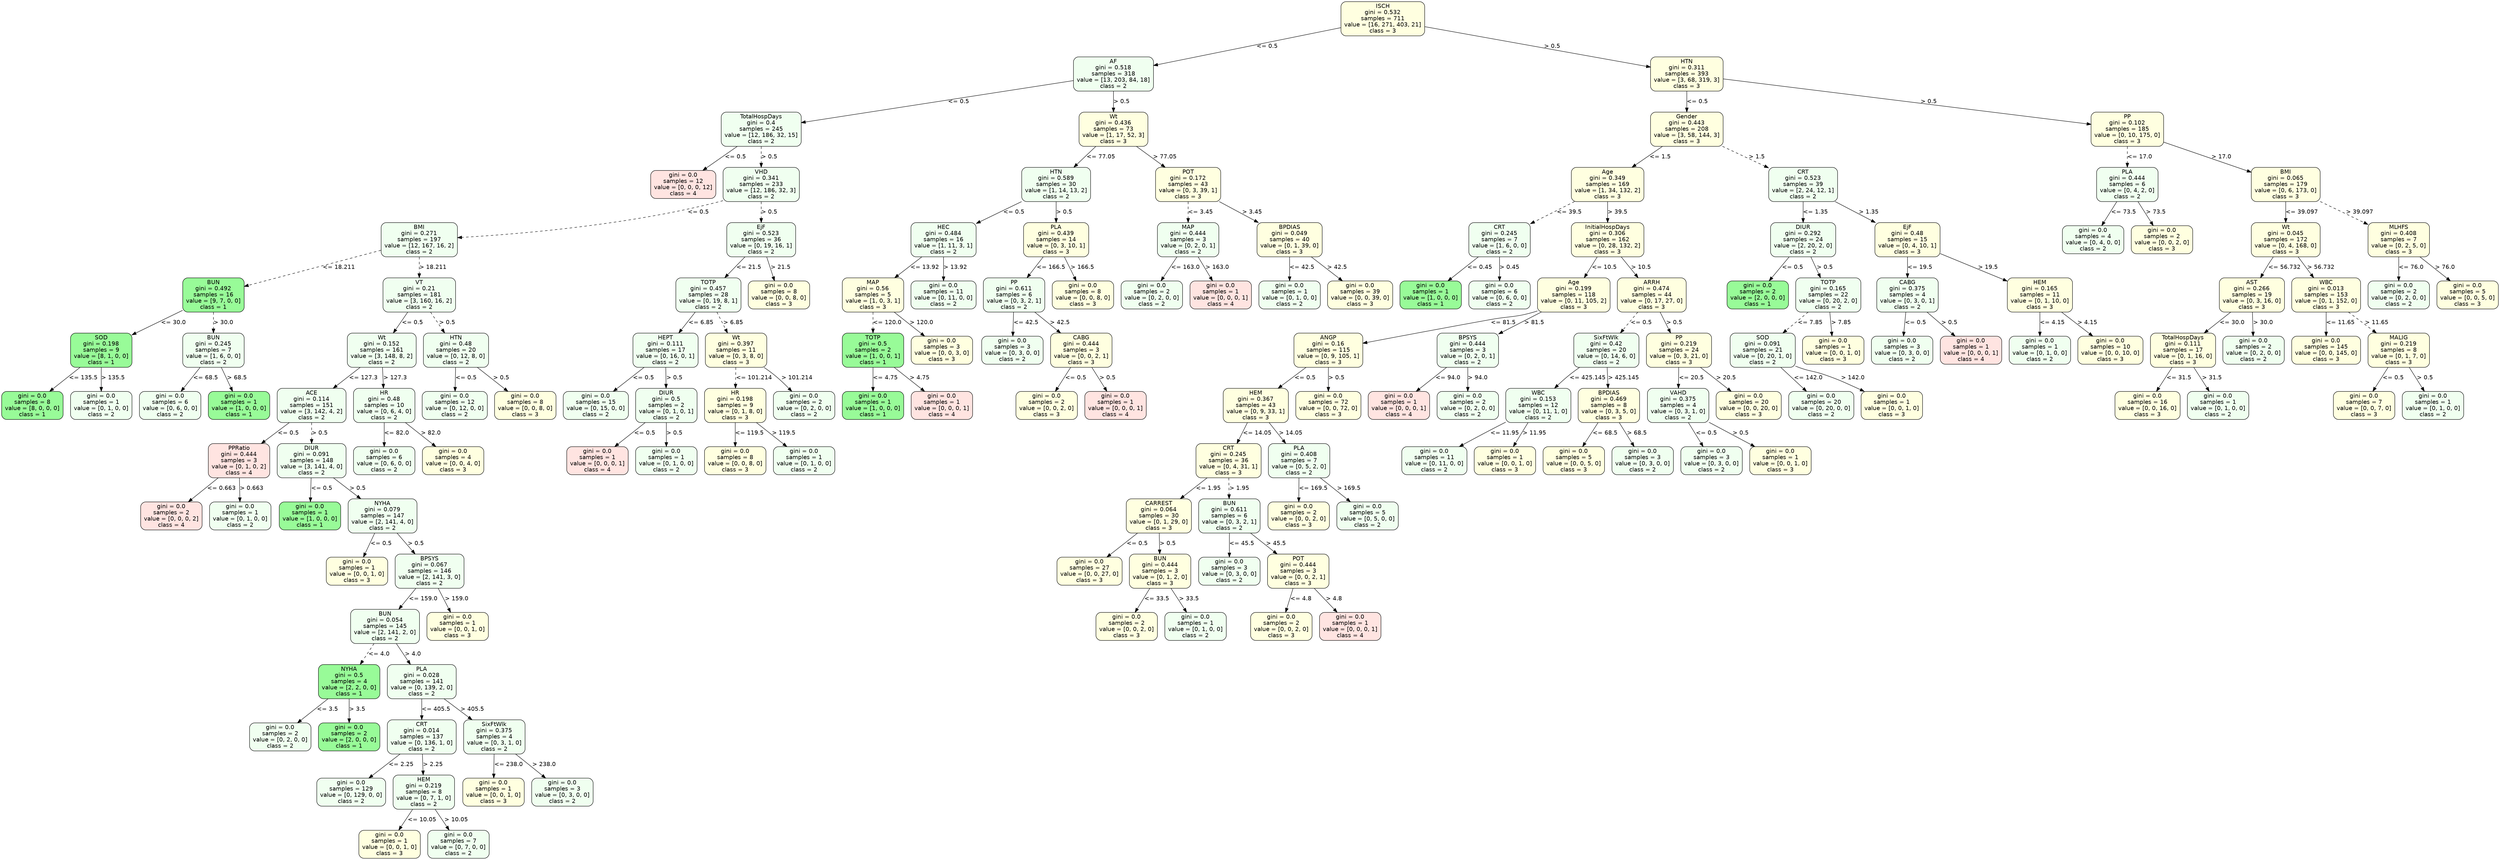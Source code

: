 strict digraph Tree {
	graph [bb="0,0,5241,2078"];
	node [color=black,
		fontname=helvetica,
		label="\N",
		shape=box,
		style="filled, rounded"
	];
	edge [fontname=helvetica];
	0	 [fillcolor=lightyellow,
		height=1.1528,
		label="ISCH\ngini = 0.532\nsamples = 711\nvalue = [16, 271, 403, 21]\nclass = 3",
		pos="2818.5,2036.5",
		width=2.3611];
	1	 [fillcolor=honeydew,
		height=1.1528,
		label="AF\ngini = 0.518\nsamples = 318\nvalue = [13, 203, 84, 18]\nclass = 2",
		pos="2356.5,1902.5",
		width=2.25];
	0 -> 1	 [label="<= 0.5",
		labelangle=45,
		labeldistance=2.5,
		lp="2621.5,1969.5",
		op="<=",
		param=0.5,
		pos="e,2437.5,1926 2733.5,2011.8 2652.3,1988.3 2530.2,1952.9 2447.2,1928.8",
		style=solid];
	80	 [fillcolor=lightyellow,
		height=1.1528,
		label="HTN\ngini = 0.311\nsamples = 393\nvalue = [3, 68, 319, 3]\nclass = 3",
		pos="3463.5,1902.5",
		width=2.0417];
	0 -> 80	 [label="> 0.5",
		labelangle=-45,
		labeldistance=2.5,
		lp="3176,1969.5",
		op=">",
		param=0.5,
		pos="e,3389.9,1917.8 2903.8,2018.8 3027.9,1993 3256.6,1945.5 3379.8,1919.9",
		style=solid];
	2	 [fillcolor=honeydew,
		height=1.1528,
		label="TotalHospDays\ngini = 0.4\nsamples = 245\nvalue = [12, 186, 32, 15]\nclass = 2",
		pos="1562.5,1768.5",
		width=2.25];
	1 -> 2	 [label="<= 0.5",
		lp="2003.5,1835.5",
		op="<=",
		param=0.5,
		pos="e,1643.6,1782.2 2275.3,1888.8 2126.2,1863.6 1809.9,1810.2 1653.7,1783.9",
		style=solid];
	57	 [fillcolor=lightyellow,
		height=1.1528,
		label="Wt\ngini = 0.436\nsamples = 73\nvalue = [1, 17, 52, 3]\nclass = 3",
		pos="2356.5,1768.5",
		width=1.9444];
	1 -> 57	 [label="> 0.5",
		lp="2372,1835.5",
		op=">",
		param=0.5,
		pos="e,2356.5,1810.1 2356.5,1860.8 2356.5,1848 2356.5,1833.7 2356.5,1820.2",
		style=solid];
	3	 [fillcolor=mistyrose,
		height=0.94444,
		label="gini = 0.0\nsamples = 12\nvalue = [0, 0, 0, 12]\nclass = 4",
		pos="1400.5,1634.5",
		width=1.8333];
	2 -> 3	 [label="<= 0.5",
		lp="1506.5,1701.5",
		op="<=",
		param=0.5,
		pos="e,1441.6,1668.5 1512.1,1726.8 1492.1,1710.3 1469.2,1691.3 1449.3,1674.9",
		style=solid];
	4	 [fillcolor=honeydew,
		height=1.1528,
		label="VHD\ngini = 0.341\nsamples = 233\nvalue = [12, 186, 32, 3]\nclass = 2",
		pos="1562.5,1634.5",
		width=2.1528];
	2 -> 4	 [label="> 0.5",
		lp="1578,1701.5",
		op=">",
		param=0.5,
		pos="e,1562.5,1676.1 1562.5,1726.8 1562.5,1714 1562.5,1699.7 1562.5,1686.2",
		style=dashed];
	5	 [fillcolor=honeydew,
		height=1.1528,
		label="BMI\ngini = 0.271\nsamples = 197\nvalue = [12, 167, 16, 2]\nclass = 2",
		pos="842.5,1500.5",
		width=2.1528];
	4 -> 5	 [label="<= 0.5",
		lp="1429.5,1567.5",
		op="<=",
		param=0.5,
		pos="e,920.12,1504.4 1484.7,1596 1481.6,1594.9 1478.5,1593.9 1475.5,1593 1286.4,1535.5 1054.2,1513.2 930.31,1505",
		style=dashed];
	44	 [fillcolor=honeydew,
		height=1.1528,
		label="EjF\ngini = 0.523\nsamples = 36\nvalue = [0, 19, 16, 1]\nclass = 2",
		pos="1562.5,1500.5",
		width=1.9444];
	4 -> 44	 [label="> 0.5",
		lp="1578,1567.5",
		op=">",
		param=0.5,
		pos="e,1562.5,1542.1 1562.5,1592.8 1562.5,1580 1562.5,1565.7 1562.5,1552.2",
		style=dashed];
	6	 [fillcolor=palegreen,
		height=1.1528,
		label="BUN\ngini = 0.492\nsamples = 16\nvalue = [9, 7, 0, 0]\nclass = 1",
		pos="437.5,1366.5",
		width=1.7361];
	5 -> 6	 [label="<= 18.211",
		lp="683.5,1433.5",
		op="<=",
		param=18.211,
		pos="e,500.24,1387.3 764.89,1474.8 691.4,1450.5 581.91,1414.3 510.11,1390.5",
		style=dashed];
	13	 [fillcolor=honeydew,
		height=1.1528,
		label="VT\ngini = 0.21\nsamples = 181\nvalue = [3, 160, 16, 2]\nclass = 2",
		pos="842.5,1366.5",
		width=2.0417];
	5 -> 13	 [label="> 18.211",
		lp="869.5,1433.5",
		op=">",
		param=18.211,
		pos="e,842.5,1408.1 842.5,1458.8 842.5,1446 842.5,1431.7 842.5,1418.2",
		style=dashed];
	7	 [fillcolor=palegreen,
		height=1.1528,
		label="SOD\ngini = 0.198\nsamples = 9\nvalue = [8, 1, 0, 0]\nclass = 1",
		pos="205.5,1232.5",
		width=1.7361];
	6 -> 7	 [label="<= 30.0",
		lp="352,1299.5",
		op="<=",
		param=30.0,
		pos="e,268.33,1268.8 374.72,1330.2 344.54,1312.8 308.23,1291.8 277,1273.8",
		style=solid];
	10	 [fillcolor=honeydew,
		height=1.1528,
		label="BUN\ngini = 0.245\nsamples = 7\nvalue = [1, 6, 0, 0]\nclass = 2",
		pos="437.5,1232.5",
		width=1.7361];
	6 -> 10	 [label="> 30.0",
		lp="457,1299.5",
		op=">",
		param=30.0,
		pos="e,437.5,1274.1 437.5,1324.8 437.5,1312 437.5,1297.7 437.5,1284.2",
		style=dashed];
	8	 [fillcolor=palegreen,
		height=0.94444,
		label="gini = 0.0\nsamples = 8\nvalue = [8, 0, 0, 0]\nclass = 1",
		pos="62.5,1098.5",
		width=1.7361];
	7 -> 8	 [label="<= 135.5",
		lp="166,1165.5",
		op="<=",
		param=135.5,
		pos="e,98.787,1132.5 161.04,1190.8 143.69,1174.6 123.85,1156 106.54,1139.8",
		style=solid];
	9	 [fillcolor=honeydew,
		height=0.94444,
		label="gini = 0.0\nsamples = 1\nvalue = [0, 1, 0, 0]\nclass = 2",
		pos="205.5,1098.5",
		width=1.7361];
	7 -> 9	 [label="> 135.5",
		lp="228.5,1165.5",
		op=">",
		param=135.5,
		pos="e,205.5,1132.5 205.5,1190.8 205.5,1175.6 205.5,1158.3 205.5,1142.9",
		style=solid];
	11	 [fillcolor=honeydew,
		height=0.94444,
		label="gini = 0.0\nsamples = 6\nvalue = [0, 6, 0, 0]\nclass = 2",
		pos="348.5,1098.5",
		width=1.7361];
	10 -> 11	 [label="<= 68.5",
		lp="420,1165.5",
		op="<=",
		param=68.5,
		pos="e,371.08,1132.5 409.83,1190.8 399.32,1175 387.35,1157 376.79,1141.1",
		style=solid];
	12	 [fillcolor=palegreen,
		height=0.94444,
		label="gini = 0.0\nsamples = 1\nvalue = [1, 0, 0, 0]\nclass = 1",
		pos="491.5,1098.5",
		width=1.7361];
	10 -> 12	 [label="> 68.5",
		lp="486,1165.5",
		op=">",
		param=68.5,
		pos="e,477.8,1132.5 454.29,1190.8 460.55,1175.3 467.66,1157.7 473.98,1142",
		style=solid];
	14	 [fillcolor=honeydew,
		height=1.1528,
		label="Wt\ngini = 0.152\nsamples = 161\nvalue = [3, 148, 8, 2]\nclass = 2",
		pos="788.5,1232.5",
		width=1.9444];
	13 -> 14	 [label="<= 0.5",
		lp="837.5,1299.5",
		op="<=",
		param=0.5,
		pos="e,805.28,1274.1 825.71,1324.8 820.43,1311.7 814.53,1297.1 809.02,1283.4",
		style=solid];
	41	 [fillcolor=honeydew,
		height=1.1528,
		label="HTN\ngini = 0.48\nsamples = 20\nvalue = [0, 12, 8, 0]\nclass = 2",
		pos="942.5,1232.5",
		width=1.8333];
	13 -> 41	 [label="> 0.5",
		lp="911,1299.5",
		op=">",
		param=0.5,
		pos="e,911.43,1274.1 873.59,1324.8 883.66,1311.3 894.92,1296.3 905.38,1282.2",
		style=dashed];
	15	 [fillcolor=honeydew,
		height=1.1528,
		label="ACE\ngini = 0.114\nsamples = 151\nvalue = [3, 142, 4, 2]\nclass = 2",
		pos="642.5,1098.5",
		width=1.9444];
	14 -> 15	 [label="<= 127.3",
		lp="748,1165.5",
		op="<=",
		param=127.3,
		pos="e,687.87,1140.1 743.11,1190.8 728,1177 711.04,1161.4 695.42,1147.1",
		style=solid];
	38	 [fillcolor=honeydew,
		height=1.1528,
		label="HR\ngini = 0.48\nsamples = 10\nvalue = [0, 6, 4, 0]\nclass = 2",
		pos="793.5,1098.5",
		width=1.7361];
	14 -> 38	 [label="> 127.3",
		lp="814.5,1165.5",
		op=">",
		param=127.3,
		pos="e,791.95,1140.1 790.05,1190.8 790.53,1178 791.07,1163.7 791.57,1150.2",
		style=solid];
	16	 [fillcolor=mistyrose,
		height=1.1528,
		label="PPRatio\ngini = 0.444\nsamples = 3\nvalue = [0, 1, 0, 2]\nclass = 4",
		pos="491.5,964.5",
		width=1.7361];
	15 -> 16	 [label="<= 0.5",
		lp="592.5,1031.5",
		op="<=",
		param=0.5,
		pos="e,538.42,1006.1 595.55,1056.8 579.93,1043 562.39,1027.4 546.23,1013.1",
		style=solid];
	19	 [fillcolor=honeydew,
		height=1.1528,
		label="DIUR\ngini = 0.091\nsamples = 148\nvalue = [3, 141, 4, 0]\nclass = 2",
		pos="642.5,964.5",
		width=1.9444];
	15 -> 19	 [label="> 0.5",
		lp="658,1031.5",
		op=">",
		param=0.5,
		pos="e,642.5,1006.1 642.5,1056.8 642.5,1044 642.5,1029.7 642.5,1016.2",
		style=dashed];
	17	 [fillcolor=mistyrose,
		height=0.94444,
		label="gini = 0.0\nsamples = 2\nvalue = [0, 0, 0, 2]\nclass = 4",
		pos="350.5,830.5",
		width=1.7361];
	16 -> 17	 [label="<= 0.663",
		lp="453,897.5",
		op="<=",
		param=0.663,
		pos="e,386.28,864.5 447.66,922.84 430.55,906.58 410.99,887.99 393.93,871.77",
		style=solid];
	18	 [fillcolor=honeydew,
		height=0.94444,
		label="gini = 0.0\nsamples = 1\nvalue = [0, 1, 0, 0]\nclass = 2",
		pos="493.5,830.5",
		width=1.7361];
	16 -> 18	 [label="> 0.663",
		lp="516.5,897.5",
		op=">",
		param=0.663,
		pos="e,492.99,864.5 492.12,922.84 492.35,907.6 492.61,890.33 492.84,874.87",
		style=solid];
	20	 [fillcolor=palegreen,
		height=0.94444,
		label="gini = 0.0\nsamples = 1\nvalue = [1, 0, 0, 0]\nclass = 1",
		pos="638.5,830.5",
		width=1.7361];
	19 -> 20	 [label="<= 0.5",
		lp="661.5,897.5",
		op="<=",
		param=0.5,
		pos="e,639.52,864.5 641.26,922.84 640.8,907.6 640.29,890.33 639.82,874.87",
		style=solid];
	21	 [fillcolor=honeydew,
		height=1.1528,
		label="NYHA\ngini = 0.079\nsamples = 147\nvalue = [2, 141, 4, 0]\nclass = 2",
		pos="789.5,830.5",
		width=1.9444];
	19 -> 21	 [label="> 0.5",
		lp="736,897.5",
		op=">",
		param=0.5,
		pos="e,743.82,872.14 688.21,922.84 703.42,908.97 720.49,893.41 736.22,879.07",
		style=solid];
	22	 [fillcolor=lightyellow,
		height=0.94444,
		label="gini = 0.0\nsamples = 1\nvalue = [0, 0, 1, 0]\nclass = 3",
		pos="736.5,696.5",
		width=1.7361];
	21 -> 22	 [label="<= 0.5",
		lp="785.5,763.5",
		op="<=",
		param=0.5,
		pos="e,749.95,730.5 773.02,788.84 766.88,773.31 759.9,755.66 753.7,739.98",
		style=solid];
	23	 [fillcolor=honeydew,
		height=1.1528,
		label="BPSYS\ngini = 0.067\nsamples = 146\nvalue = [2, 141, 3, 0]\nclass = 2",
		pos="887.5,696.5",
		width=1.9444];
	21 -> 23	 [label="> 0.5",
		lp="857,763.5",
		op=">",
		param=0.5,
		pos="e,857.05,738.14 819.97,788.84 829.83,775.35 840.87,760.26 851.12,746.24",
		style=solid];
	24	 [fillcolor=honeydew,
		height=1.1528,
		label="BUN\ngini = 0.054\nsamples = 145\nvalue = [2, 141, 2, 0]\nclass = 2",
		pos="794.5,562.5",
		width=1.9444];
	23 -> 24	 [label="<= 159.0",
		lp="872,629.5",
		op="<=",
		param=159.0,
		pos="e,823.4,604.14 858.58,654.84 849.31,641.48 838.94,626.54 829.3,612.64",
		style=solid];
	37	 [fillcolor=lightyellow,
		height=0.94444,
		label="gini = 0.0\nsamples = 1\nvalue = [0, 0, 1, 0]\nclass = 3",
		pos="945.5,562.5",
		width=1.7361];
	23 -> 37	 [label="> 159.0",
		lp="941.5,629.5",
		op=">",
		param=159.0,
		pos="e,930.78,596.5 905.53,654.84 912.25,639.31 919.89,621.66 926.68,605.98",
		style=solid];
	25	 [fillcolor=palegreen,
		height=1.1528,
		label="NYHA\ngini = 0.5\nsamples = 4\nvalue = [2, 2, 0, 0]\nclass = 1",
		pos="719.5,428.5",
		width=1.7361];
	24 -> 25	 [label="<= 4.0",
		lp="779.5,495.5",
		op="<=",
		param=4.0,
		pos="e,742.8,470.14 771.18,520.84 763.77,507.6 755.5,492.82 747.78,479.03",
		style=dashed];
	28	 [fillcolor=honeydew,
		height=1.1528,
		label="PLA\ngini = 0.028\nsamples = 141\nvalue = [0, 139, 2, 0]\nclass = 2",
		pos="870.5,428.5",
		width=1.9444];
	24 -> 28	 [label="> 4.0",
		lp="851,495.5",
		op=">",
		param=4.0,
		pos="e,846.88,470.14 818.13,520.84 825.64,507.6 834.02,492.82 841.84,479.03",
		style=solid];
	26	 [fillcolor=honeydew,
		height=0.94444,
		label="gini = 0.0\nsamples = 2\nvalue = [0, 2, 0, 0]\nclass = 2",
		pos="576.5,294.5",
		width=1.7361];
	25 -> 26	 [label="<= 3.5",
		lp="672.5,361.5",
		op="<=",
		param=3.5,
		pos="e,612.79,328.5 675.04,386.84 657.69,370.58 637.85,351.99 620.54,335.77",
		style=solid];
	27	 [fillcolor=palegreen,
		height=0.94444,
		label="gini = 0.0\nsamples = 2\nvalue = [2, 0, 0, 0]\nclass = 1",
		pos="719.5,294.5",
		width=1.7361];
	25 -> 27	 [label="> 3.5",
		lp="735,361.5",
		op=">",
		param=3.5,
		pos="e,719.5,328.5 719.5,386.84 719.5,371.6 719.5,354.33 719.5,338.87",
		style=solid];
	29	 [fillcolor=honeydew,
		height=1.1528,
		label="CRT\ngini = 0.014\nsamples = 137\nvalue = [0, 136, 1, 0]\nclass = 2",
		pos="870.5,294.5",
		width=1.9444];
	28 -> 29	 [label="<= 405.5",
		lp="898,361.5",
		op="<=",
		param=405.5,
		pos="e,870.5,336.14 870.5,386.84 870.5,373.98 870.5,359.66 870.5,346.21",
		style=solid];
	34	 [fillcolor=honeydew,
		height=1.1528,
		label="SixFtWlk\ngini = 0.375\nsamples = 4\nvalue = [0, 3, 1, 0]\nclass = 2",
		pos="1021.5,294.5",
		width=1.7361];
	28 -> 34	 [label="> 405.5",
		lp="974.5,361.5",
		op=">",
		param=405.5,
		pos="e,974.58,336.14 917.45,386.84 933.07,372.97 950.61,357.41 966.77,343.07",
		style=solid];
	30	 [fillcolor=honeydew,
		height=0.94444,
		label="gini = 0.0\nsamples = 129\nvalue = [0, 129, 0, 0]\nclass = 2",
		pos="722.5,160.5",
		width=1.9444];
	29 -> 30	 [label="<= 2.25",
		lp="825,227.5",
		op="<=",
		param=2.25,
		pos="e,760.06,194.5 824.48,252.84 806.37,236.43 785.63,217.65 767.6,201.33",
		style=solid];
	31	 [fillcolor=honeydew,
		height=1.1528,
		label="HEM\ngini = 0.219\nsamples = 8\nvalue = [0, 7, 1, 0]\nclass = 2",
		pos="873.5,160.5",
		width=1.7361];
	29 -> 31	 [label="> 2.25",
		lp="892,227.5",
		op=">",
		param=2.25,
		pos="e,872.57,202.14 871.43,252.84 871.72,239.98 872.04,225.66 872.34,212.21",
		style=solid];
	32	 [fillcolor=lightyellow,
		height=0.94444,
		label="gini = 0.0\nsamples = 1\nvalue = [0, 0, 1, 0]\nclass = 3",
		pos="802.5,34",
		width=1.7361];
	31 -> 32	 [label="<= 10.05",
		lp="866,93.5",
		op="<=",
		param=10.05,
		pos="e,821.66,68.142 850.06,118.73 842.57,105.4 834.28,90.62 826.74,77.19",
		style=solid];
	33	 [fillcolor=honeydew,
		height=0.94444,
		label="gini = 0.0\nsamples = 7\nvalue = [0, 7, 0, 0]\nclass = 2",
		pos="945.5,34",
		width=1.7361];
	31 -> 33	 [label="> 10.05",
		lp="937.5,93.5",
		op=">",
		param=10.05,
		pos="e,926.07,68.142 897.28,118.73 904.86,105.4 913.27,90.62 920.92,77.19",
		style=solid];
	35	 [fillcolor=lightyellow,
		height=0.94444,
		label="gini = 0.0\nsamples = 1\nvalue = [0, 0, 1, 0]\nclass = 3",
		pos="1020.5,160.5",
		width=1.7361];
	34 -> 35	 [label="<= 238.0",
		lp="1049,227.5",
		op="<=",
		param=238.0,
		pos="e,1020.8,194.5 1021.2,252.84 1021.1,237.6 1020.9,220.33 1020.8,204.87",
		style=solid];
	36	 [fillcolor=honeydew,
		height=0.94444,
		label="gini = 0.0\nsamples = 3\nvalue = [0, 3, 0, 0]\nclass = 2",
		pos="1163.5,160.5",
		width=1.7361];
	34 -> 36	 [label="> 238.0",
		lp="1120.5,227.5",
		op=">",
		param=238.0,
		pos="e,1127.5,194.5 1065.7,252.84 1082.9,236.58 1102.6,217.99 1119.8,201.77",
		style=solid];
	39	 [fillcolor=honeydew,
		height=0.94444,
		label="gini = 0.0\nsamples = 6\nvalue = [0, 6, 0, 0]\nclass = 2",
		pos="793.5,964.5",
		width=1.7361];
	38 -> 39	 [label="<= 82.0",
		lp="817,1031.5",
		op="<=",
		param=82.0,
		pos="e,793.5,998.5 793.5,1056.8 793.5,1041.6 793.5,1024.3 793.5,1008.9",
		style=solid];
	40	 [fillcolor=lightyellow,
		height=0.94444,
		label="gini = 0.0\nsamples = 4\nvalue = [0, 0, 4, 0]\nclass = 3",
		pos="936.5,964.5",
		width=1.7361];
	38 -> 40	 [label="> 82.0",
		lp="889,1031.5",
		op=">",
		param=82.0,
		pos="e,900.21,998.5 837.96,1056.8 855.31,1040.6 875.15,1022 892.46,1005.8",
		style=solid];
	42	 [fillcolor=honeydew,
		height=0.94444,
		label="gini = 0.0\nsamples = 12\nvalue = [0, 12, 0, 0]\nclass = 2",
		pos="940.5,1098.5",
		width=1.8333];
	41 -> 42	 [label="<= 0.5",
		lp="962.5,1165.5",
		op="<=",
		param=0.5,
		pos="e,941.01,1132.5 941.88,1190.8 941.65,1175.6 941.39,1158.3 941.16,1142.9",
		style=solid];
	43	 [fillcolor=lightyellow,
		height=0.94444,
		label="gini = 0.0\nsamples = 8\nvalue = [0, 0, 8, 0]\nclass = 3",
		pos="1087.5,1098.5",
		width=1.7361];
	41 -> 43	 [label="> 0.5",
		lp="1035,1165.5",
		op=">",
		param=0.5,
		pos="e,1050.7,1132.5 987.58,1190.8 1005.3,1174.4 1025.7,1155.7 1043.3,1139.3",
		style=solid];
	45	 [fillcolor=honeydew,
		height=1.1528,
		label="TOTP\ngini = 0.457\nsamples = 28\nvalue = [0, 19, 8, 1]\nclass = 2",
		pos="1488.5,1366.5",
		width=1.8333];
	44 -> 45	 [label="<= 21.5",
		lp="1552,1433.5",
		op="<=",
		param=21.5,
		pos="e,1511.5,1408.1 1539.5,1458.8 1532.2,1445.6 1524,1430.8 1516.4,1417",
		style=solid];
	56	 [fillcolor=lightyellow,
		height=0.94444,
		label="gini = 0.0\nsamples = 8\nvalue = [0, 0, 8, 0]\nclass = 3",
		pos="1635.5,1366.5",
		width=1.7361];
	44 -> 56	 [label="> 21.5",
		lp="1621,1433.5",
		op=">",
		param=21.5,
		pos="e,1617,1400.5 1585.2,1458.8 1593.7,1443.2 1603.5,1425.3 1612.1,1409.5",
		style=solid];
	46	 [fillcolor=honeydew,
		height=1.1528,
		label="HEPT\ngini = 0.111\nsamples = 17\nvalue = [0, 16, 0, 1]\nclass = 2",
		pos="1378.5,1232.5",
		width=1.8333];
	45 -> 46	 [label="<= 6.85",
		lp="1461,1299.5",
		op="<=",
		param=6.85,
		pos="e,1412.7,1274.1 1454.3,1324.8 1443.2,1311.3 1430.8,1296.3 1419.3,1282.2",
		style=solid];
	51	 [fillcolor=lightyellow,
		height=1.1528,
		label="Wt\ngini = 0.397\nsamples = 11\nvalue = [0, 3, 8, 0]\nclass = 3",
		pos="1525.5,1232.5",
		width=1.7361];
	45 -> 51	 [label="> 6.85",
		lp="1528,1299.5",
		op=">",
		param=6.85,
		pos="e,1514,1274.1 1500,1324.8 1503.6,1311.9 1507.6,1297.4 1511.3,1283.8",
		style=dashed];
	47	 [fillcolor=honeydew,
		height=0.94444,
		label="gini = 0.0\nsamples = 15\nvalue = [0, 15, 0, 0]\nclass = 2",
		pos="1234.5,1098.5",
		width=1.8333];
	46 -> 47	 [label="<= 0.5",
		lp="1331.5,1165.5",
		op="<=",
		param=0.5,
		pos="e,1271,1132.5 1333.7,1190.8 1316.1,1174.4 1295.9,1155.7 1278.4,1139.3",
		style=solid];
	48	 [fillcolor=honeydew,
		height=1.1528,
		label="DIUR\ngini = 0.5\nsamples = 2\nvalue = [0, 1, 0, 1]\nclass = 2",
		pos="1381.5,1098.5",
		width=1.7361];
	46 -> 48	 [label="> 0.5",
		lp="1396,1165.5",
		op=">",
		param=0.5,
		pos="e,1380.6,1140.1 1379.4,1190.8 1379.7,1178 1380,1163.7 1380.3,1150.2",
		style=solid];
	49	 [fillcolor=mistyrose,
		height=0.94444,
		label="gini = 0.0\nsamples = 1\nvalue = [0, 0, 0, 1]\nclass = 4",
		pos="1238.5,964.5",
		width=1.7361];
	48 -> 49	 [label="<= 0.5",
		lp="1334.5,1031.5",
		op="<=",
		param=0.5,
		pos="e,1274.8,998.5 1337,1056.8 1319.7,1040.6 1299.9,1022 1282.5,1005.8",
		style=solid];
	50	 [fillcolor=honeydew,
		height=0.94444,
		label="gini = 0.0\nsamples = 1\nvalue = [0, 1, 0, 0]\nclass = 2",
		pos="1381.5,964.5",
		width=1.7361];
	48 -> 50	 [label="> 0.5",
		lp="1397,1031.5",
		op=">",
		param=0.5,
		pos="e,1381.5,998.5 1381.5,1056.8 1381.5,1041.6 1381.5,1024.3 1381.5,1008.9",
		style=solid];
	52	 [fillcolor=lightyellow,
		height=1.1528,
		label="HR\ngini = 0.198\nsamples = 9\nvalue = [0, 1, 8, 0]\nclass = 3",
		pos="1524.5,1098.5",
		width=1.7361];
	51 -> 52	 [label="<= 101.214",
		lp="1560.5,1165.5",
		op="<=",
		param=101.214,
		pos="e,1524.8,1140.1 1525.2,1190.8 1525.1,1178 1525,1163.7 1524.9,1150.2",
		style=dashed];
	55	 [fillcolor=honeydew,
		height=0.94444,
		label="gini = 0.0\nsamples = 2\nvalue = [0, 2, 0, 0]\nclass = 2",
		pos="1667.5,1098.5",
		width=1.7361];
	51 -> 55	 [label="> 101.214",
		lp="1644,1165.5",
		op=">",
		param=101.214,
		pos="e,1638.4,1132.5 1579.3,1190.9 1586.2,1185 1593.1,1179 1599.5,1173 1610.4,1162.8 1621.6,1151.1 1631.6,1140.1",
		style=solid];
	53	 [fillcolor=lightyellow,
		height=0.94444,
		label="gini = 0.0\nsamples = 8\nvalue = [0, 0, 8, 0]\nclass = 3",
		pos="1524.5,964.5",
		width=1.7361];
	52 -> 53	 [label="<= 119.5",
		lp="1552,1031.5",
		op="<=",
		param=119.5,
		pos="e,1524.5,998.5 1524.5,1056.8 1524.5,1041.6 1524.5,1024.3 1524.5,1008.9",
		style=solid];
	54	 [fillcolor=honeydew,
		height=0.94444,
		label="gini = 0.0\nsamples = 1\nvalue = [0, 1, 0, 0]\nclass = 2",
		pos="1667.5,964.5",
		width=1.7361];
	52 -> 54	 [label="> 119.5",
		lp="1623.5,1031.5",
		op=">",
		param=119.5,
		pos="e,1631.2,998.5 1569,1056.8 1586.3,1040.6 1606.1,1022 1623.5,1005.8",
		style=solid];
	58	 [fillcolor=honeydew,
		height=1.1528,
		label="HTN\ngini = 0.589\nsamples = 30\nvalue = [1, 14, 13, 2]\nclass = 2",
		pos="2208.5,1634.5",
		width=1.9444];
	57 -> 58	 [label="<= 77.05",
		lp="2315,1701.5",
		op="<=",
		param=77.05,
		pos="e,2254.5,1676.1 2310.5,1726.8 2295.2,1713 2278,1697.4 2262.1,1683.1",
		style=solid];
	73	 [fillcolor=lightyellow,
		height=1.1528,
		label="POT\ngini = 0.172\nsamples = 43\nvalue = [0, 3, 39, 1]\nclass = 3",
		pos="2465.5,1634.5",
		width=1.8333];
	57 -> 73	 [label="> 77.05",
		lp="2437.5,1701.5",
		op=">",
		param=77.05,
		pos="e,2431.6,1676.1 2390.4,1726.8 2401.4,1713.3 2413.6,1698.3 2425,1684.2",
		style=solid];
	59	 [fillcolor=honeydew,
		height=1.1528,
		label="HEC\ngini = 0.484\nsamples = 16\nvalue = [1, 11, 3, 1]\nclass = 2",
		pos="1957.5,1500.5",
		width=1.8333];
	58 -> 59	 [label="<= 0.5",
		lp="2111.5,1567.5",
		op="<=",
		param=0.5,
		pos="e,2023.8,1535.9 2138.2,1597 2105.4,1579.4 2066.2,1558.5 2032.7,1540.6",
		style=solid];
	66	 [fillcolor=lightyellow,
		height=1.1528,
		label="PLA\ngini = 0.439\nsamples = 14\nvalue = [0, 3, 10, 1]\nclass = 3",
		pos="2208.5,1500.5",
		width=1.8333];
	58 -> 66	 [label="> 0.5",
		lp="2224,1567.5",
		op=">",
		param=0.5,
		pos="e,2208.5,1542.1 2208.5,1592.8 2208.5,1580 2208.5,1565.7 2208.5,1552.2",
		style=solid];
	60	 [fillcolor=lightyellow,
		height=1.1528,
		label="MAP\ngini = 0.56\nsamples = 5\nvalue = [1, 0, 3, 1]\nclass = 3",
		pos="1810.5,1366.5",
		width=1.7361];
	59 -> 60	 [label="<= 13.92",
		lp="1916,1433.5",
		op="<=",
		param=13.92,
		pos="e,1856.2,1408.1 1911.8,1458.8 1896.6,1445 1879.5,1429.4 1863.8,1415.1",
		style=solid];
	65	 [fillcolor=honeydew,
		height=0.94444,
		label="gini = 0.0\nsamples = 11\nvalue = [0, 11, 0, 0]\nclass = 2",
		pos="1957.5,1366.5",
		width=1.8333];
	59 -> 65	 [label="> 13.92",
		lp="1980.5,1433.5",
		op=">",
		param=13.92,
		pos="e,1957.5,1400.5 1957.5,1458.8 1957.5,1443.6 1957.5,1426.3 1957.5,1410.9",
		style=solid];
	61	 [fillcolor=palegreen,
		height=1.1528,
		label="TOTP\ngini = 0.5\nsamples = 2\nvalue = [1, 0, 0, 1]\nclass = 1",
		pos="1810.5,1232.5",
		width=1.7361];
	60 -> 61	 [label="<= 120.0",
		lp="1838,1299.5",
		op="<=",
		param=120.0,
		pos="e,1810.5,1274.1 1810.5,1324.8 1810.5,1312 1810.5,1297.7 1810.5,1284.2",
		style=dashed];
	64	 [fillcolor=lightyellow,
		height=0.94444,
		label="gini = 0.0\nsamples = 3\nvalue = [0, 0, 3, 0]\nclass = 3",
		pos="1953.5,1232.5",
		width=1.7361];
	60 -> 64	 [label="> 120.0",
		lp="1909.5,1299.5",
		op=">",
		param=120.0,
		pos="e,1917.2,1266.5 1855,1324.8 1872.3,1308.6 1892.1,1290 1909.5,1273.8",
		style=solid];
	62	 [fillcolor=palegreen,
		height=0.94444,
		label="gini = 0.0\nsamples = 1\nvalue = [1, 0, 0, 0]\nclass = 1",
		pos="1810.5,1098.5",
		width=1.7361];
	61 -> 62	 [label="<= 4.75",
		lp="1834,1165.5",
		op="<=",
		param=4.75,
		pos="e,1810.5,1132.5 1810.5,1190.8 1810.5,1175.6 1810.5,1158.3 1810.5,1142.9",
		style=solid];
	63	 [fillcolor=mistyrose,
		height=0.94444,
		label="gini = 0.0\nsamples = 1\nvalue = [0, 0, 0, 1]\nclass = 4",
		pos="1953.5,1098.5",
		width=1.7361];
	61 -> 63	 [label="> 4.75",
		lp="1906,1165.5",
		op=">",
		param=4.75,
		pos="e,1917.2,1132.5 1855,1190.8 1872.3,1174.6 1892.1,1156 1909.5,1139.8",
		style=solid];
	67	 [fillcolor=honeydew,
		height=1.1528,
		label="PP\ngini = 0.611\nsamples = 6\nvalue = [0, 3, 2, 1]\nclass = 2",
		pos="2104.5,1366.5",
		width=1.7361];
	66 -> 67	 [label="<= 166.5",
		lp="2188,1433.5",
		op="<=",
		param=166.5,
		pos="e,2136.8,1408.1 2176.2,1458.8 2165.7,1445.3 2154,1430.3 2143.1,1416.2",
		style=solid];
	72	 [fillcolor=lightyellow,
		height=0.94444,
		label="gini = 0.0\nsamples = 8\nvalue = [0, 0, 8, 0]\nclass = 3",
		pos="2247.5,1366.5",
		width=1.7361];
	66 -> 72	 [label="> 166.5",
		lp="2252.5,1433.5",
		op=">",
		param=166.5,
		pos="e,2237.6,1400.5 2220.6,1458.8 2225.1,1443.5 2230.2,1426 2234.7,1410.4",
		style=solid];
	68	 [fillcolor=honeydew,
		height=0.94444,
		label="gini = 0.0\nsamples = 3\nvalue = [0, 3, 0, 0]\nclass = 2",
		pos="2100.5,1232.5",
		width=1.7361];
	67 -> 68	 [label="<= 42.5",
		lp="2127,1299.5",
		op="<=",
		param=42.5,
		pos="e,2101.5,1266.5 2103.3,1324.8 2102.8,1309.6 2102.3,1292.3 2101.8,1276.9",
		style=solid];
	69	 [fillcolor=lightyellow,
		height=1.1528,
		label="CABG\ngini = 0.444\nsamples = 3\nvalue = [0, 0, 2, 1]\nclass = 3",
		pos="2243.5,1232.5",
		width=1.7361];
	67 -> 69	 [label="> 42.5",
		lp="2198,1299.5",
		op=">",
		param=42.5,
		pos="e,2200.3,1274.1 2147.7,1324.8 2162,1311.1 2178,1295.7 2192.7,1281.5",
		style=solid];
	70	 [fillcolor=lightyellow,
		height=0.94444,
		label="gini = 0.0\nsamples = 2\nvalue = [0, 0, 2, 0]\nclass = 3",
		pos="2172.5,1098.5",
		width=1.7361];
	69 -> 70	 [label="<= 0.5",
		lp="2230.5,1165.5",
		op="<=",
		param=0.5,
		pos="e,2190.5,1132.5 2221.4,1190.8 2213.1,1175.2 2203.7,1157.3 2195.3,1141.5",
		style=solid];
	71	 [fillcolor=mistyrose,
		height=0.94444,
		label="gini = 0.0\nsamples = 1\nvalue = [0, 0, 0, 1]\nclass = 4",
		pos="2315.5,1098.5",
		width=1.7361];
	69 -> 71	 [label="> 0.5",
		lp="2298,1165.5",
		op=">",
		param=0.5,
		pos="e,2297.2,1132.5 2265.9,1190.8 2274.3,1175.2 2283.9,1157.3 2292.4,1141.5",
		style=solid];
	74	 [fillcolor=honeydew,
		height=1.1528,
		label="MAP\ngini = 0.444\nsamples = 3\nvalue = [0, 2, 0, 1]\nclass = 2",
		pos="2465.5,1500.5",
		width=1.7361];
	73 -> 74	 [label="<= 3.45",
		lp="2489,1567.5",
		op="<=",
		param=3.45,
		pos="e,2465.5,1542.1 2465.5,1592.8 2465.5,1580 2465.5,1565.7 2465.5,1552.2",
		style=dashed];
	77	 [fillcolor=lightyellow,
		height=1.1528,
		label="BPDIAS\ngini = 0.049\nsamples = 40\nvalue = [0, 1, 39, 0]\nclass = 3",
		pos="2676.5,1500.5",
		width=1.8333];
	73 -> 77	 [label="> 3.45",
		lp="2597,1567.5",
		op=">",
		param=3.45,
		pos="e,2610.9,1542.1 2531.1,1592.8 2553.7,1578.5 2579.2,1562.3 2602.5,1547.5",
		style=solid];
	75	 [fillcolor=honeydew,
		height=0.94444,
		label="gini = 0.0\nsamples = 2\nvalue = [0, 2, 0, 0]\nclass = 2",
		pos="2390.5,1366.5",
		width=1.7361];
	74 -> 75	 [label="<= 163.0",
		lp="2458,1433.5",
		op="<=",
		param=163.0,
		pos="e,2409.5,1400.5 2442.2,1458.8 2433.4,1443.2 2423.4,1425.3 2414.6,1409.5",
		style=solid];
	76	 [fillcolor=mistyrose,
		height=0.94444,
		label="gini = 0.0\nsamples = 1\nvalue = [0, 0, 0, 1]\nclass = 4",
		pos="2533.5,1366.5",
		width=1.7361];
	74 -> 76	 [label="> 163.0",
		lp="2525.5,1433.5",
		op=">",
		param=163.0,
		pos="e,2516.2,1400.5 2486.6,1458.8 2494.6,1443.2 2503.6,1425.3 2511.7,1409.5",
		style=solid];
	78	 [fillcolor=honeydew,
		height=0.94444,
		label="gini = 0.0\nsamples = 1\nvalue = [0, 1, 0, 0]\nclass = 2",
		pos="2676.5,1366.5",
		width=1.7361];
	77 -> 78	 [label="<= 42.5",
		lp="2700,1433.5",
		op="<=",
		param=42.5,
		pos="e,2676.5,1400.5 2676.5,1458.8 2676.5,1443.6 2676.5,1426.3 2676.5,1410.9",
		style=solid];
	79	 [fillcolor=lightyellow,
		height=0.94444,
		label="gini = 0.0\nsamples = 39\nvalue = [0, 0, 39, 0]\nclass = 3",
		pos="2823.5,1366.5",
		width=1.8333];
	77 -> 79	 [label="> 42.5",
		lp="2774,1433.5",
		op=">",
		param=42.5,
		pos="e,2786.2,1400.5 2722.2,1458.8 2740.2,1442.4 2760.8,1423.7 2778.7,1407.3",
		style=solid];
	81	 [fillcolor=lightyellow,
		height=1.1528,
		label="Gender\ngini = 0.443\nsamples = 208\nvalue = [3, 58, 144, 3]\nclass = 3",
		pos="3463.5,1768.5",
		width=2.0417];
	80 -> 81	 [label="<= 0.5",
		lp="3483.5,1835.5",
		op="<=",
		param=0.5,
		pos="e,3463.5,1810.1 3463.5,1860.8 3463.5,1848 3463.5,1833.7 3463.5,1820.2",
		style=solid];
	136	 [fillcolor=lightyellow,
		height=1.1528,
		label="PP\ngini = 0.102\nsamples = 185\nvalue = [0, 10, 175, 0]\nclass = 3",
		pos="4506.5,1768.5",
		width=2.0417];
	80 -> 136	 [label="> 0.5",
		lp="4032,1835.5",
		op=">",
		param=0.5,
		pos="e,4433,1777.9 3537.3,1893 3725.7,1868.8 4224.1,1804.8 4422.9,1779.2",
		style=solid];
	82	 [fillcolor=lightyellow,
		height=1.1528,
		label="Age\ngini = 0.349\nsamples = 169\nvalue = [1, 34, 132, 2]\nclass = 3",
		pos="3313.5,1634.5",
		width=2.0417];
	81 -> 82	 [label="<= 1.5",
		lp="3413.5,1701.5",
		op="<=",
		param=1.5,
		pos="e,3360.1,1676.1 3416.9,1726.8 3401.3,1713 3383.9,1697.4 3367.9,1683.1",
		style=solid];
	121	 [fillcolor=honeydew,
		height=1.1528,
		label="CRT\ngini = 0.523\nsamples = 39\nvalue = [2, 24, 12, 1]\nclass = 2",
		pos="3705.5,1634.5",
		width=1.9444];
	81 -> 121	 [label="> 1.5",
		lp="3608,1701.5",
		op=">",
		param=1.5,
		pos="e,3635.2,1673.4 3537.1,1727.7 3565.3,1712.1 3597.6,1694.2 3626.4,1678.3",
		style=dashed];
	83	 [fillcolor=honeydew,
		height=1.1528,
		label="CRT\ngini = 0.245\nsamples = 7\nvalue = [1, 6, 0, 0]\nclass = 2",
		pos="3113.5,1500.5",
		width=1.7361];
	82 -> 83	 [label="<= 39.5",
		lp="3243,1567.5",
		op="<=",
		param=39.5,
		pos="e,3175.6,1542.1 3251.3,1592.8 3230.1,1578.6 3206.1,1562.6 3184.2,1547.9",
		style=dashed];
	86	 [fillcolor=lightyellow,
		height=1.1528,
		label="InitialHospDays\ngini = 0.306\nsamples = 162\nvalue = [0, 28, 132, 2]\nclass = 3",
		pos="3313.5,1500.5",
		width=2.0417];
	82 -> 86	 [label="> 39.5",
		lp="3333,1567.5",
		op=">",
		param=39.5,
		pos="e,3313.5,1542.1 3313.5,1592.8 3313.5,1580 3313.5,1565.7 3313.5,1552.2",
		style=solid];
	84	 [fillcolor=palegreen,
		height=0.94444,
		label="gini = 0.0\nsamples = 1\nvalue = [1, 0, 0, 0]\nclass = 1",
		pos="2970.5,1366.5",
		width=1.7361];
	83 -> 84	 [label="<= 0.45",
		lp="3070,1433.5",
		op="<=",
		param=0.45,
		pos="e,3006.8,1400.5 3069,1458.8 3051.7,1442.6 3031.9,1424 3014.5,1407.8",
		style=solid];
	85	 [fillcolor=honeydew,
		height=0.94444,
		label="gini = 0.0\nsamples = 6\nvalue = [0, 6, 0, 0]\nclass = 2",
		pos="3113.5,1366.5",
		width=1.7361];
	83 -> 85	 [label="> 0.45",
		lp="3133,1433.5",
		op=">",
		param=0.45,
		pos="e,3113.5,1400.5 3113.5,1458.8 3113.5,1443.6 3113.5,1426.3 3113.5,1410.9",
		style=solid];
	87	 [fillcolor=lightyellow,
		height=1.1528,
		label="Age\ngini = 0.199\nsamples = 118\nvalue = [0, 11, 105, 2]\nclass = 3",
		pos="3267.5,1366.5",
		width=2.0417];
	86 -> 87	 [label="<= 10.5",
		lp="3316,1433.5",
		op="<=",
		param=10.5,
		pos="e,3281.8,1408.1 3299.2,1458.8 3294.7,1445.9 3289.8,1431.4 3285.1,1417.8",
		style=solid];
	108	 [fillcolor=lightyellow,
		height=1.1528,
		label="ARRH\ngini = 0.474\nsamples = 44\nvalue = [0, 17, 27, 0]\nclass = 3",
		pos="3429.5,1366.5",
		width=1.9444];
	86 -> 108	 [label="> 10.5",
		lp="3395,1433.5",
		op=">",
		param=10.5,
		pos="e,3393.5,1408.1 3349.6,1458.8 3361.4,1445.2 3374.6,1430 3386.8,1415.9",
		style=solid];
	88	 [fillcolor=lightyellow,
		height=1.1528,
		label="ANGP\ngini = 0.16\nsamples = 115\nvalue = [0, 9, 105, 1]\nclass = 3",
		pos="2750.5,1232.5",
		width=1.9444];
	87 -> 88	 [label="<= 81.5",
		lp="3120,1299.5",
		op="<=",
		param=81.5,
		pos="e,2820.7,1247.8 3193.7,1328.4 3190.6,1327.2 3187.5,1326.1 3184.5,1325 3146.8,1312 3135.6,1315.2 3096.5,1307 3005.4,1287.9 2900.9,\
1265.3 2830.8,1250",
		style=solid];
	105	 [fillcolor=honeydew,
		height=1.1528,
		label="BPSYS\ngini = 0.444\nsamples = 3\nvalue = [0, 2, 0, 1]\nclass = 2",
		pos="3040.5,1232.5",
		width=1.7361];
	87 -> 105	 [label="> 81.5",
		lp="3181,1299.5",
		op=">",
		param=81.5,
		pos="e,3103.3,1269.6 3196.9,1324.8 3169.9,1308.9 3139.1,1290.7 3112,1274.7",
		style=solid];
	89	 [fillcolor=lightyellow,
		height=1.1528,
		label="HEM\ngini = 0.367\nsamples = 43\nvalue = [0, 9, 33, 1]\nclass = 3",
		pos="2600.5,1098.5",
		width=1.8333];
	88 -> 89	 [label="<= 0.5",
		lp="2700.5,1165.5",
		op="<=",
		param=0.5,
		pos="e,2647.1,1140.1 2703.9,1190.8 2688.3,1177 2670.9,1161.4 2654.9,1147.1",
		style=solid];
	104	 [fillcolor=lightyellow,
		height=0.94444,
		label="gini = 0.0\nsamples = 72\nvalue = [0, 0, 72, 0]\nclass = 3",
		pos="2750.5,1098.5",
		width=1.8333];
	88 -> 104	 [label="> 0.5",
		lp="2766,1165.5",
		op=">",
		param=0.5,
		pos="e,2750.5,1132.5 2750.5,1190.8 2750.5,1175.6 2750.5,1158.3 2750.5,1142.9",
		style=solid];
	90	 [fillcolor=lightyellow,
		height=1.1528,
		label="CRT\ngini = 0.245\nsamples = 36\nvalue = [0, 4, 31, 1]\nclass = 3",
		pos="2543.5,964.5",
		width=1.8333];
	89 -> 90	 [label="<= 14.05",
		lp="2602,1031.5",
		op="<=",
		param=14.05,
		pos="e,2561.2,1006.1 2582.8,1056.8 2577.2,1043.7 2571,1029.1 2565.2,1015.4",
		style=solid];
	101	 [fillcolor=honeydew,
		height=1.1528,
		label="PLA\ngini = 0.408\nsamples = 7\nvalue = [0, 5, 2, 0]\nclass = 2",
		pos="2690.5,964.5",
		width=1.7361];
	89 -> 101	 [label="> 14.05",
		lp="2671.5,1031.5",
		op=">",
		param=14.05,
		pos="e,2662.5,1006.1 2628.5,1056.8 2637.5,1043.5 2647.5,1028.5 2656.8,1014.6",
		style=solid];
	91	 [fillcolor=lightyellow,
		height=1.1528,
		label="CARREST\ngini = 0.064\nsamples = 30\nvalue = [0, 1, 29, 0]\nclass = 3",
		pos="2398.5,830.5",
		width=1.8333];
	90 -> 91	 [label="<= 1.95",
		lp="2499,897.5",
		op="<=",
		param=1.95,
		pos="e,2443.6,872.14 2498.4,922.84 2483.4,908.97 2466.6,893.41 2451.1,879.07",
		style=solid];
	96	 [fillcolor=honeydew,
		height=1.1528,
		label="BUN\ngini = 0.611\nsamples = 6\nvalue = [0, 3, 2, 1]\nclass = 2",
		pos="2545.5,830.5",
		width=1.7361];
	90 -> 96	 [label="> 1.95",
		lp="2565,897.5",
		op=">",
		param=1.95,
		pos="e,2544.9,872.14 2544.1,922.84 2544.3,909.98 2544.5,895.66 2544.7,882.21",
		style=dashed];
	92	 [fillcolor=lightyellow,
		height=0.94444,
		label="gini = 0.0\nsamples = 27\nvalue = [0, 0, 27, 0]\nclass = 3",
		pos="2253.5,696.5",
		width=1.8333];
	91 -> 92	 [label="<= 0.5",
		lp="2350.5,763.5",
		op="<=",
		param=0.5,
		pos="e,2290.3,730.5 2353.4,788.84 2335.7,772.43 2315.3,753.65 2297.7,737.33",
		style=solid];
	93	 [fillcolor=lightyellow,
		height=1.1528,
		label="BUN\ngini = 0.444\nsamples = 3\nvalue = [0, 1, 2, 0]\nclass = 3",
		pos="2400.5,696.5",
		width=1.7361];
	91 -> 93	 [label="> 0.5",
		lp="2416,763.5",
		op=">",
		param=0.5,
		pos="e,2399.9,738.14 2399.1,788.84 2399.3,775.98 2399.5,761.66 2399.7,748.21",
		style=solid];
	94	 [fillcolor=lightyellow,
		height=0.94444,
		label="gini = 0.0\nsamples = 2\nvalue = [0, 0, 2, 0]\nclass = 3",
		pos="2329.5,562.5",
		width=1.7361];
	93 -> 94	 [label="<= 33.5",
		lp="2391,629.5",
		op="<=",
		param=33.5,
		pos="e,2347.5,596.5 2378.4,654.84 2370.1,639.17 2360.7,621.33 2352.3,605.53",
		style=solid];
	95	 [fillcolor=honeydew,
		height=0.94444,
		label="gini = 0.0\nsamples = 1\nvalue = [0, 1, 0, 0]\nclass = 2",
		pos="2472.5,562.5",
		width=1.7361];
	93 -> 95	 [label="> 33.5",
		lp="2459,629.5",
		op=">",
		param=33.5,
		pos="e,2454.2,596.5 2422.9,654.84 2431.3,639.17 2440.9,621.33 2449.4,605.53",
		style=solid];
	97	 [fillcolor=honeydew,
		height=0.94444,
		label="gini = 0.0\nsamples = 3\nvalue = [0, 3, 0, 0]\nclass = 2",
		pos="2544.5,696.5",
		width=1.7361];
	96 -> 97	 [label="<= 45.5",
		lp="2569,763.5",
		op="<=",
		param=45.5,
		pos="e,2544.8,730.5 2545.2,788.84 2545.1,773.6 2544.9,756.33 2544.8,740.87",
		style=solid];
	98	 [fillcolor=lightyellow,
		height=1.1528,
		label="POT\ngini = 0.444\nsamples = 3\nvalue = [0, 0, 2, 1]\nclass = 3",
		pos="2687.5,696.5",
		width=1.7361];
	96 -> 98	 [label="> 45.5",
		lp="2641,763.5",
		op=">",
		param=45.5,
		pos="e,2643.4,738.14 2589.7,788.84 2604.3,774.97 2620.8,759.41 2636,745.07",
		style=solid];
	99	 [fillcolor=lightyellow,
		height=0.94444,
		label="gini = 0.0\nsamples = 2\nvalue = [0, 0, 2, 0]\nclass = 3",
		pos="2615.5,562.5",
		width=1.7361];
	98 -> 99	 [label="<= 4.8",
		lp="2674.5,629.5",
		op="<=",
		param=4.8,
		pos="e,2633.8,596.5 2665.1,654.84 2656.7,639.17 2647.1,621.33 2638.6,605.53",
		style=solid];
	100	 [fillcolor=mistyrose,
		height=0.94444,
		label="gini = 0.0\nsamples = 1\nvalue = [0, 0, 0, 1]\nclass = 4",
		pos="2758.5,562.5",
		width=1.7361];
	98 -> 100	 [label="> 4.8",
		lp="2741,629.5",
		op=">",
		param=4.8,
		pos="e,2740.5,596.5 2709.6,654.84 2717.9,639.17 2727.3,621.33 2735.7,605.53",
		style=solid];
	102	 [fillcolor=lightyellow,
		height=0.94444,
		label="gini = 0.0\nsamples = 2\nvalue = [0, 0, 2, 0]\nclass = 3",
		pos="2689.5,830.5",
		width=1.7361];
	101 -> 102	 [label="<= 169.5",
		lp="2718,897.5",
		op="<=",
		param=169.5,
		pos="e,2689.8,864.5 2690.2,922.84 2690.1,907.6 2689.9,890.33 2689.8,874.87",
		style=solid];
	103	 [fillcolor=honeydew,
		height=0.94444,
		label="gini = 0.0\nsamples = 5\nvalue = [0, 5, 0, 0]\nclass = 2",
		pos="2832.5,830.5",
		width=1.7361];
	101 -> 103	 [label="> 169.5",
		lp="2789.5,897.5",
		op=">",
		param=169.5,
		pos="e,2796.5,864.5 2734.7,922.84 2751.9,906.58 2771.6,887.99 2788.8,871.77",
		style=solid];
	106	 [fillcolor=mistyrose,
		height=0.94444,
		label="gini = 0.0\nsamples = 1\nvalue = [0, 0, 0, 1]\nclass = 4",
		pos="2897.5,1098.5",
		width=1.7361];
	105 -> 106	 [label="<= 94.0",
		lp="2997,1165.5",
		op="<=",
		param=94.0,
		pos="e,2933.8,1132.5 2996,1190.8 2978.7,1174.6 2958.9,1156 2941.5,1139.8",
		style=solid];
	107	 [fillcolor=honeydew,
		height=0.94444,
		label="gini = 0.0\nsamples = 2\nvalue = [0, 2, 0, 0]\nclass = 2",
		pos="3040.5,1098.5",
		width=1.7361];
	105 -> 107	 [label="> 94.0",
		lp="3060,1165.5",
		op=">",
		param=94.0,
		pos="e,3040.5,1132.5 3040.5,1190.8 3040.5,1175.6 3040.5,1158.3 3040.5,1142.9",
		style=solid];
	109	 [fillcolor=honeydew,
		height=1.1528,
		label="SixFtWlk\ngini = 0.42\nsamples = 20\nvalue = [0, 14, 6, 0]\nclass = 2",
		pos="3331.5,1232.5",
		width=1.8333];
	108 -> 109	 [label="<= 0.5",
		lp="3403.5,1299.5",
		op="<=",
		param=0.5,
		pos="e,3362,1274.1 3399,1324.8 3389.2,1311.3 3378.1,1296.3 3367.9,1282.2",
		style=dashed];
	116	 [fillcolor=lightyellow,
		height=1.1528,
		label="PP\ngini = 0.219\nsamples = 24\nvalue = [0, 3, 21, 0]\nclass = 3",
		pos="3481.5,1232.5",
		width=1.8333];
	108 -> 116	 [label="> 0.5",
		lp="3473,1299.5",
		op=">",
		param=0.5,
		pos="e,3465.3,1274.1 3445.7,1324.8 3450.7,1311.9 3456.3,1297.4 3461.6,1283.8",
		style=solid];
	110	 [fillcolor=honeydew,
		height=1.1528,
		label="WBC\ngini = 0.153\nsamples = 12\nvalue = [0, 11, 1, 0]\nclass = 2",
		pos="3187.5,1098.5",
		width=1.8333];
	109 -> 110	 [label="<= 425.145",
		lp="3294.5,1165.5",
		op="<=",
		param=425.145,
		pos="e,3226.3,1140.3 3279.8,1190.9 3272.8,1185 3265.9,1178.9 3259.5,1173 3250.8,1165 3241.9,1156.2 3233.4,1147.5",
		style=solid];
	113	 [fillcolor=lightyellow,
		height=1.1528,
		label="BPDIAS\ngini = 0.469\nsamples = 8\nvalue = [0, 3, 5, 0]\nclass = 3",
		pos="3334.5,1098.5",
		width=1.7361];
	109 -> 113	 [label="> 425.145",
		lp="3364,1165.5",
		op=">",
		param=425.145,
		pos="e,3333.6,1140.1 3332.4,1190.8 3332.7,1178 3333,1163.7 3333.3,1150.2",
		style=solid];
	111	 [fillcolor=honeydew,
		height=0.94444,
		label="gini = 0.0\nsamples = 11\nvalue = [0, 11, 0, 0]\nclass = 2",
		pos="2972.5,964.5",
		width=1.8333];
	110 -> 111	 [label="<= 11.95",
		lp="3114,1031.5",
		op="<=",
		param=11.95,
		pos="e,3027.3,998.68 3121.2,1057.2 3094.1,1040.3 3062.8,1020.8 3035.9,1004",
		style=solid];
	112	 [fillcolor=lightyellow,
		height=0.94444,
		label="gini = 0.0\nsamples = 1\nvalue = [0, 0, 1, 0]\nclass = 3",
		pos="3119.5,964.5",
		width=1.7361];
	110 -> 112	 [label="> 11.95",
		lp="3179.5,1031.5",
		op=">",
		param=11.95,
		pos="e,3136.8,998.5 3166.4,1056.8 3158.4,1041.2 3149.4,1023.3 3141.3,1007.5",
		style=solid];
	114	 [fillcolor=lightyellow,
		height=0.94444,
		label="gini = 0.0\nsamples = 5\nvalue = [0, 0, 5, 0]\nclass = 3",
		pos="3262.5,964.5",
		width=1.7361];
	113 -> 114	 [label="<= 68.5",
		lp="3325,1031.5",
		op="<=",
		param=68.5,
		pos="e,3280.8,998.5 3312.1,1056.8 3303.7,1041.2 3294.1,1023.3 3285.6,1007.5",
		style=solid];
	115	 [fillcolor=honeydew,
		height=0.94444,
		label="gini = 0.0\nsamples = 3\nvalue = [0, 3, 0, 0]\nclass = 2",
		pos="3405.5,964.5",
		width=1.7361];
	113 -> 115	 [label="> 68.5",
		lp="3392,1031.5",
		op=">",
		param=68.5,
		pos="e,3387.5,998.5 3356.6,1056.8 3364.9,1041.2 3374.3,1023.3 3382.7,1007.5",
		style=solid];
	117	 [fillcolor=honeydew,
		height=1.1528,
		label="VAHD\ngini = 0.375\nsamples = 4\nvalue = [0, 3, 1, 0]\nclass = 2",
		pos="3480.5,1098.5",
		width=1.7361];
	116 -> 117	 [label="<= 20.5",
		lp="3505,1165.5",
		op="<=",
		param=20.5,
		pos="e,3480.8,1140.1 3481.2,1190.8 3481.1,1178 3481,1163.7 3480.9,1150.2",
		style=solid];
	120	 [fillcolor=lightyellow,
		height=0.94444,
		label="gini = 0.0\nsamples = 20\nvalue = [0, 0, 20, 0]\nclass = 3",
		pos="3627.5,1098.5",
		width=1.8333];
	116 -> 120	 [label="> 20.5",
		lp="3579,1165.5",
		op=">",
		param=20.5,
		pos="e,3590.5,1132.5 3526.9,1190.8 3544.8,1174.4 3565.2,1155.7 3583,1139.3",
		style=solid];
	118	 [fillcolor=honeydew,
		height=0.94444,
		label="gini = 0.0\nsamples = 3\nvalue = [0, 3, 0, 0]\nclass = 2",
		pos="3548.5,964.5",
		width=1.7361];
	117 -> 118	 [label="<= 0.5",
		lp="3537.5,1031.5",
		op="<=",
		param=0.5,
		pos="e,3531.2,998.5 3501.6,1056.8 3509.6,1041.2 3518.6,1023.3 3526.7,1007.5",
		style=solid];
	119	 [fillcolor=lightyellow,
		height=0.94444,
		label="gini = 0.0\nsamples = 1\nvalue = [0, 0, 1, 0]\nclass = 3",
		pos="3691.5,964.5",
		width=1.7361];
	117 -> 119	 [label="> 0.5",
		lp="3608,1031.5",
		op=">",
		param=0.5,
		pos="e,3637.9,998.53 3543.2,1058.7 3570.4,1041.4 3602.2,1021.2 3629.3,1004",
		style=solid];
	122	 [fillcolor=honeydew,
		height=1.1528,
		label="DIUR\ngini = 0.292\nsamples = 24\nvalue = [2, 20, 2, 0]\nclass = 2",
		pos="3705.5,1500.5",
		width=1.8333];
	121 -> 122	 [label="<= 1.35",
		lp="3729,1567.5",
		op="<=",
		param=1.35,
		pos="e,3705.5,1542.1 3705.5,1592.8 3705.5,1580 3705.5,1565.7 3705.5,1552.2",
		style=solid];
	129	 [fillcolor=lightyellow,
		height=1.1528,
		label="EjF\ngini = 0.48\nsamples = 15\nvalue = [0, 4, 10, 1]\nclass = 3",
		pos="4075.5,1500.5",
		width=1.8333];
	121 -> 129	 [label="> 1.35",
		lp="3922,1567.5",
		op=">",
		param=1.35,
		pos="e,4009.5,1524.4 3775.5,1609.1 3839.6,1585.9 3934.2,1551.7 4000,1527.8",
		style=solid];
	123	 [fillcolor=palegreen,
		height=0.94444,
		label="gini = 0.0\nsamples = 2\nvalue = [2, 0, 0, 0]\nclass = 1",
		pos="3649.5,1366.5",
		width=1.7361];
	122 -> 123	 [label="<= 0.5",
		lp="3699.5,1433.5",
		op="<=",
		param=0.5,
		pos="e,3663.7,1400.5 3688.1,1458.8 3681.6,1443.3 3674.2,1425.7 3667.7,1410",
		style=solid];
	124	 [fillcolor=honeydew,
		height=1.1528,
		label="TOTP\ngini = 0.165\nsamples = 22\nvalue = [0, 20, 2, 0]\nclass = 2",
		pos="3796.5,1366.5",
		width=1.8333];
	122 -> 124	 [label="> 0.5",
		lp="3770,1433.5",
		op=">",
		param=0.5,
		pos="e,3768.2,1408.1 3733.8,1458.8 3742.9,1445.5 3753,1430.5 3762.5,1416.6",
		style=solid];
	125	 [fillcolor=honeydew,
		height=1.1528,
		label="SOD\ngini = 0.091\nsamples = 21\nvalue = [0, 20, 1, 0]\nclass = 2",
		pos="3713.5,1232.5",
		width=1.8333];
	124 -> 125	 [label="<= 7.85",
		lp="3781,1299.5",
		op="<=",
		param=7.85,
		pos="e,3739.3,1274.1 3770.7,1324.8 3762.5,1311.6 3753.3,1296.8 3744.8,1283",
		style=dashed];
	128	 [fillcolor=lightyellow,
		height=0.94444,
		label="gini = 0.0\nsamples = 1\nvalue = [0, 0, 1, 0]\nclass = 3",
		pos="3860.5,1232.5",
		width=1.7361];
	124 -> 128	 [label="> 7.85",
		lp="3850,1299.5",
		op=">",
		param=7.85,
		pos="e,3844.3,1266.5 3816.4,1324.8 3823.9,1309.2 3832.4,1291.3 3839.9,1275.5",
		style=solid];
	126	 [fillcolor=honeydew,
		height=0.94444,
		label="gini = 0.0\nsamples = 20\nvalue = [0, 20, 0, 0]\nclass = 2",
		pos="3777.5,1098.5",
		width=1.8333];
	125 -> 126	 [label="<= 142.0",
		lp="3775,1165.5",
		op="<=",
		param=142.0,
		pos="e,3761.3,1132.5 3733.4,1190.8 3740.9,1175.2 3749.4,1157.3 3756.9,1141.5",
		style=solid];
	127	 [fillcolor=lightyellow,
		height=0.94444,
		label="gini = 0.0\nsamples = 1\nvalue = [0, 0, 1, 0]\nclass = 3",
		pos="3924.5,1098.5",
		width=1.7361];
	125 -> 127	 [label="> 142.0",
		lp="3848.5,1165.5",
		op=">",
		param=142.0,
		pos="e,3871,1132.5 3779.1,1190.8 3805.6,1174 3836.1,1154.6 3862.3,1138",
		style=solid];
	130	 [fillcolor=honeydew,
		height=1.1528,
		label="CABG\ngini = 0.375\nsamples = 4\nvalue = [0, 3, 0, 1]\nclass = 2",
		pos="4075.5,1366.5",
		width=1.7361];
	129 -> 130	 [label="<= 19.5",
		lp="4099,1433.5",
		op="<=",
		param=19.5,
		pos="e,4075.5,1408.1 4075.5,1458.8 4075.5,1446 4075.5,1431.7 4075.5,1418.2",
		style=solid];
	133	 [fillcolor=lightyellow,
		height=1.1528,
		label="HEM\ngini = 0.165\nsamples = 11\nvalue = [0, 1, 10, 0]\nclass = 3",
		pos="4289.5,1366.5",
		width=1.8333];
	129 -> 133	 [label="> 19.5",
		lp="4209,1433.5",
		op=">",
		param=19.5,
		pos="e,4223.2,1408 4141.7,1459 4164.8,1444.6 4190.9,1428.3 4214.6,1413.4",
		style=solid];
	131	 [fillcolor=honeydew,
		height=0.94444,
		label="gini = 0.0\nsamples = 3\nvalue = [0, 3, 0, 0]\nclass = 2",
		pos="4003.5,1232.5",
		width=1.7361];
	130 -> 131	 [label="<= 0.5",
		lp="4062.5,1299.5",
		op="<=",
		param=0.5,
		pos="e,4021.8,1266.5 4053.1,1324.8 4044.7,1309.2 4035.1,1291.3 4026.6,1275.5",
		style=solid];
	132	 [fillcolor=mistyrose,
		height=0.94444,
		label="gini = 0.0\nsamples = 1\nvalue = [0, 0, 0, 1]\nclass = 4",
		pos="4146.5,1232.5",
		width=1.7361];
	130 -> 132	 [label="> 0.5",
		lp="4129,1299.5",
		op=">",
		param=0.5,
		pos="e,4128.5,1266.5 4097.6,1324.8 4105.9,1309.2 4115.3,1291.3 4123.7,1275.5",
		style=solid];
	134	 [fillcolor=honeydew,
		height=0.94444,
		label="gini = 0.0\nsamples = 1\nvalue = [0, 1, 0, 0]\nclass = 2",
		pos="4289.5,1232.5",
		width=1.7361];
	133 -> 134	 [label="<= 4.15",
		lp="4313,1299.5",
		op="<=",
		param=4.15,
		pos="e,4289.5,1266.5 4289.5,1324.8 4289.5,1309.6 4289.5,1292.3 4289.5,1276.9",
		style=solid];
	135	 [fillcolor=lightyellow,
		height=0.94444,
		label="gini = 0.0\nsamples = 10\nvalue = [0, 0, 10, 0]\nclass = 3",
		pos="4436.5,1232.5",
		width=1.8333];
	133 -> 135	 [label="> 4.15",
		lp="4387,1299.5",
		op=">",
		param=4.15,
		pos="e,4399.2,1266.5 4335.2,1324.8 4353.2,1308.4 4373.8,1289.7 4391.7,1273.3",
		style=solid];
	137	 [fillcolor=honeydew,
		height=1.1528,
		label="PLA\ngini = 0.444\nsamples = 6\nvalue = [0, 4, 2, 0]\nclass = 2",
		pos="4506.5,1634.5",
		width=1.7361];
	136 -> 137	 [label="<= 17.0",
		lp="4530,1701.5",
		op="<=",
		param=17.0,
		pos="e,4506.5,1676.1 4506.5,1726.8 4506.5,1714 4506.5,1699.7 4506.5,1686.2",
		style=dashed];
	140	 [fillcolor=lightyellow,
		height=1.1528,
		label="BMI\ngini = 0.065\nsamples = 179\nvalue = [0, 6, 173, 0]\nclass = 3",
		pos="4802.5,1634.5",
		width=1.9444];
	136 -> 140	 [label="> 17.0",
		lp="4683,1701.5",
		op=">",
		param=17.0,
		pos="e,4732.4,1666.2 4580,1735.2 4623.5,1715.5 4678.6,1690.6 4723.1,1670.5",
		style=solid];
	138	 [fillcolor=honeydew,
		height=0.94444,
		label="gini = 0.0\nsamples = 4\nvalue = [0, 4, 0, 0]\nclass = 2",
		pos="4435.5,1500.5",
		width=1.7361];
	137 -> 138	 [label="<= 73.5",
		lp="4497,1567.5",
		op="<=",
		param=73.5,
		pos="e,4453.5,1534.5 4484.4,1592.8 4476.1,1577.2 4466.7,1559.3 4458.3,1543.5",
		style=solid];
	139	 [fillcolor=lightyellow,
		height=0.94444,
		label="gini = 0.0\nsamples = 2\nvalue = [0, 0, 2, 0]\nclass = 3",
		pos="4578.5,1500.5",
		width=1.7361];
	137 -> 139	 [label="> 73.5",
		lp="4565,1567.5",
		op=">",
		param=73.5,
		pos="e,4560.2,1534.5 4528.9,1592.8 4537.3,1577.2 4546.9,1559.3 4555.4,1543.5",
		style=solid];
	141	 [fillcolor=lightyellow,
		height=1.1528,
		label="Wt\ngini = 0.045\nsamples = 172\nvalue = [0, 4, 168, 0]\nclass = 3",
		pos="4802.5,1500.5",
		width=1.9444];
	140 -> 141	 [label="<= 39.097",
		lp="4833.5,1567.5",
		op="<=",
		param=39.097,
		pos="e,4802.5,1542.1 4802.5,1592.8 4802.5,1580 4802.5,1565.7 4802.5,1552.2",
		style=solid];
	152	 [fillcolor=lightyellow,
		height=1.1528,
		label="MLHFS\ngini = 0.408\nsamples = 7\nvalue = [0, 2, 5, 0]\nclass = 3",
		pos="5035.5,1500.5",
		width=1.7361];
	140 -> 152	 [label="> 39.097",
		lp="4953.5,1567.5",
		op=">",
		param=39.097,
		pos="e,4972.9,1536.5 4872.7,1594.1 4901.6,1577.5 4935.1,1558.3 4964.1,1541.6",
		style=dashed];
	142	 [fillcolor=lightyellow,
		height=1.1528,
		label="AST\ngini = 0.266\nsamples = 19\nvalue = [0, 3, 16, 0]\nclass = 3",
		pos="4730.5,1366.5",
		width=1.8333];
	141 -> 142	 [label="<= 56.732",
		lp="4797.5,1433.5",
		op="<=",
		param=56.732,
		pos="e,4749.8,1408.2 4776.6,1458.9 4773.1,1452.9 4769.7,1446.8 4766.5,1441 4762.4,1433.5 4758.3,1425.4 4754.3,1417.5",
		style=solid];
	147	 [fillcolor=lightyellow,
		height=1.1528,
		label="WBC\ngini = 0.013\nsamples = 153\nvalue = [0, 1, 152, 0]\nclass = 3",
		pos="4884.5,1366.5",
		width=1.9444];
	141 -> 147	 [label="> 56.732",
		lp="4873.5,1433.5",
		op=">",
		param=56.732,
		pos="e,4859,1408.1 4828,1458.8 4836.1,1445.6 4845.1,1430.8 4853.6,1417",
		style=solid];
	143	 [fillcolor=lightyellow,
		height=1.1528,
		label="TotalHospDays\ngini = 0.111\nsamples = 17\nvalue = [0, 1, 16, 0]\nclass = 3",
		pos="4586.5,1232.5",
		width=1.8333];
	142 -> 143	 [label="<= 30.0",
		lp="4687,1299.5",
		op="<=",
		param=30.0,
		pos="e,4631.2,1274.1 4685.7,1324.8 4670.8,1311 4654.1,1295.4 4638.7,1281.1",
		style=solid];
	146	 [fillcolor=honeydew,
		height=0.94444,
		label="gini = 0.0\nsamples = 2\nvalue = [0, 2, 0, 0]\nclass = 2",
		pos="4733.5,1232.5",
		width=1.7361];
	142 -> 146	 [label="> 30.0",
		lp="4752,1299.5",
		op=">",
		param=30.0,
		pos="e,4732.7,1266.5 4731.4,1324.8 4731.8,1309.6 4732.2,1292.3 4732.5,1276.9",
		style=solid];
	144	 [fillcolor=lightyellow,
		height=0.94444,
		label="gini = 0.0\nsamples = 16\nvalue = [0, 0, 16, 0]\nclass = 3",
		pos="4512.5,1098.5",
		width=1.8333];
	143 -> 144	 [label="<= 31.5",
		lp="4576,1165.5",
		op="<=",
		param=31.5,
		pos="e,4531.3,1132.5 4563.5,1190.8 4554.8,1175.2 4545,1157.3 4536.3,1141.5",
		style=solid];
	145	 [fillcolor=honeydew,
		height=0.94444,
		label="gini = 0.0\nsamples = 1\nvalue = [0, 1, 0, 0]\nclass = 2",
		pos="4659.5,1098.5",
		width=1.7361];
	143 -> 145	 [label="> 31.5",
		lp="4645,1165.5",
		op=">",
		param=31.5,
		pos="e,4641,1132.5 4609.2,1190.8 4617.7,1175.2 4627.5,1157.3 4636.1,1141.5",
		style=solid];
	148	 [fillcolor=lightyellow,
		height=0.94444,
		label="gini = 0.0\nsamples = 145\nvalue = [0, 0, 145, 0]\nclass = 3",
		pos="4884.5,1232.5",
		width=1.9444];
	147 -> 148	 [label="<= 11.65",
		lp="4912,1299.5",
		op="<=",
		param=11.65,
		pos="e,4884.5,1266.5 4884.5,1324.8 4884.5,1309.6 4884.5,1292.3 4884.5,1276.9",
		style=solid];
	149	 [fillcolor=lightyellow,
		height=1.1528,
		label="MALIG\ngini = 0.219\nsamples = 8\nvalue = [0, 1, 7, 0]\nclass = 3",
		pos="5035.5,1232.5",
		width=1.7361];
	147 -> 149	 [label="> 11.65",
		lp="4988.5,1299.5",
		op=">",
		param=11.65,
		pos="e,4988.6,1274.1 4931.4,1324.8 4947.1,1311 4964.6,1295.4 4980.8,1281.1",
		style=dashed];
	150	 [fillcolor=lightyellow,
		height=0.94444,
		label="gini = 0.0\nsamples = 7\nvalue = [0, 0, 7, 0]\nclass = 3",
		pos="4963.5,1098.5",
		width=1.7361];
	149 -> 150	 [label="<= 0.5",
		lp="5022.5,1165.5",
		op="<=",
		param=0.5,
		pos="e,4981.8,1132.5 5013.1,1190.8 5004.7,1175.2 4995.1,1157.3 4986.6,1141.5",
		style=solid];
	151	 [fillcolor=honeydew,
		height=0.94444,
		label="gini = 0.0\nsamples = 1\nvalue = [0, 1, 0, 0]\nclass = 2",
		pos="5106.5,1098.5",
		width=1.7361];
	149 -> 151	 [label="> 0.5",
		lp="5089,1165.5",
		op=">",
		param=0.5,
		pos="e,5088.5,1132.5 5057.6,1190.8 5065.9,1175.2 5075.3,1157.3 5083.7,1141.5",
		style=solid];
	153	 [fillcolor=honeydew,
		height=0.94444,
		label="gini = 0.0\nsamples = 2\nvalue = [0, 2, 0, 0]\nclass = 2",
		pos="5035.5,1366.5",
		width=1.7361];
	152 -> 153	 [label="<= 76.0",
		lp="5059,1433.5",
		op="<=",
		param=76.0,
		pos="e,5035.5,1400.5 5035.5,1458.8 5035.5,1443.6 5035.5,1426.3 5035.5,1410.9",
		style=solid];
	154	 [fillcolor=lightyellow,
		height=0.94444,
		label="gini = 0.0\nsamples = 5\nvalue = [0, 0, 5, 0]\nclass = 3",
		pos="5178.5,1366.5",
		width=1.7361];
	152 -> 154	 [label="> 76.0",
		lp="5130,1433.5",
		op=">",
		param=76.0,
		pos="e,5142.2,1400.5 5080,1458.8 5097.3,1442.6 5117.1,1424 5134.5,1407.8",
		style=solid];
}
